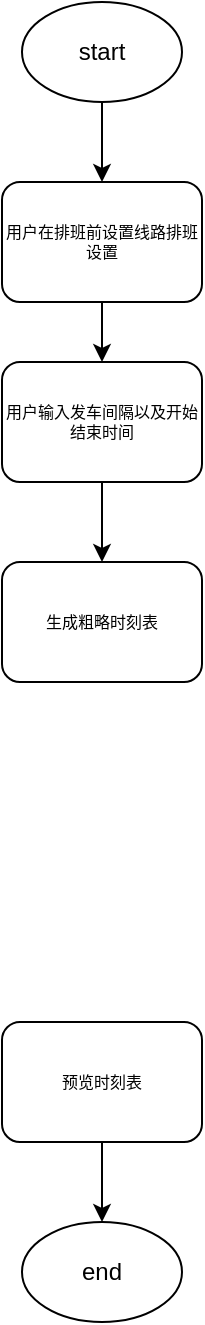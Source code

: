 <mxfile version="20.8.20" type="github">
  <diagram name="Page-1" id="74e2e168-ea6b-b213-b513-2b3c1d86103e">
    <mxGraphModel dx="1434" dy="796" grid="1" gridSize="10" guides="1" tooltips="1" connect="1" arrows="1" fold="1" page="1" pageScale="1" pageWidth="1100" pageHeight="850" background="none" math="0" shadow="0">
      <root>
        <mxCell id="0" />
        <mxCell id="1" parent="0" />
        <mxCell id="b6_RLqLPcu_OV3eUK9mM-3" value="" style="edgeStyle=orthogonalEdgeStyle;rounded=0;orthogonalLoop=1;jettySize=auto;html=1;" edge="1" parent="1" source="b6_RLqLPcu_OV3eUK9mM-4" target="b6_RLqLPcu_OV3eUK9mM-7">
          <mxGeometry relative="1" as="geometry" />
        </mxCell>
        <mxCell id="b6_RLqLPcu_OV3eUK9mM-4" value="start" style="ellipse;whiteSpace=wrap;html=1;" vertex="1" parent="1">
          <mxGeometry x="300" y="40" width="80" height="50" as="geometry" />
        </mxCell>
        <mxCell id="b6_RLqLPcu_OV3eUK9mM-5" value="end" style="ellipse;whiteSpace=wrap;html=1;" vertex="1" parent="1">
          <mxGeometry x="300" y="650" width="80" height="50" as="geometry" />
        </mxCell>
        <mxCell id="b6_RLqLPcu_OV3eUK9mM-6" value="" style="edgeStyle=orthogonalEdgeStyle;rounded=0;orthogonalLoop=1;jettySize=auto;html=1;" edge="1" parent="1" source="b6_RLqLPcu_OV3eUK9mM-7" target="b6_RLqLPcu_OV3eUK9mM-8">
          <mxGeometry relative="1" as="geometry" />
        </mxCell>
        <mxCell id="b6_RLqLPcu_OV3eUK9mM-7" value="用户在排班前设置线路排班设置" style="rounded=1;whiteSpace=wrap;html=1;shadow=0;labelBackgroundColor=none;strokeWidth=1;fontFamily=Verdana;fontSize=8;align=center;" vertex="1" parent="1">
          <mxGeometry x="290" y="130" width="100" height="60" as="geometry" />
        </mxCell>
        <mxCell id="b6_RLqLPcu_OV3eUK9mM-29" value="" style="edgeStyle=orthogonalEdgeStyle;rounded=0;orthogonalLoop=1;jettySize=auto;html=1;" edge="1" parent="1" source="b6_RLqLPcu_OV3eUK9mM-8" target="b6_RLqLPcu_OV3eUK9mM-11">
          <mxGeometry relative="1" as="geometry" />
        </mxCell>
        <mxCell id="b6_RLqLPcu_OV3eUK9mM-8" value="用户输入发车间隔以及开始结束时间" style="rounded=1;whiteSpace=wrap;html=1;shadow=0;labelBackgroundColor=none;strokeWidth=1;fontFamily=Verdana;fontSize=8;align=center;" vertex="1" parent="1">
          <mxGeometry x="290" y="220" width="100" height="60" as="geometry" />
        </mxCell>
        <mxCell id="b6_RLqLPcu_OV3eUK9mM-9" value="" style="edgeStyle=orthogonalEdgeStyle;rounded=0;orthogonalLoop=1;jettySize=auto;html=1;" edge="1" parent="1" source="b6_RLqLPcu_OV3eUK9mM-10" target="b6_RLqLPcu_OV3eUK9mM-5">
          <mxGeometry relative="1" as="geometry" />
        </mxCell>
        <mxCell id="b6_RLqLPcu_OV3eUK9mM-10" value="预览时刻表" style="rounded=1;whiteSpace=wrap;html=1;shadow=0;labelBackgroundColor=none;strokeWidth=1;fontFamily=Verdana;fontSize=8;align=center;" vertex="1" parent="1">
          <mxGeometry x="290" y="550" width="100" height="60" as="geometry" />
        </mxCell>
        <mxCell id="b6_RLqLPcu_OV3eUK9mM-11" value="生成粗略时刻表" style="rounded=1;whiteSpace=wrap;html=1;shadow=0;labelBackgroundColor=none;strokeWidth=1;fontFamily=Verdana;fontSize=8;align=center;" vertex="1" parent="1">
          <mxGeometry x="290" y="320" width="100" height="60" as="geometry" />
        </mxCell>
      </root>
    </mxGraphModel>
  </diagram>
</mxfile>
